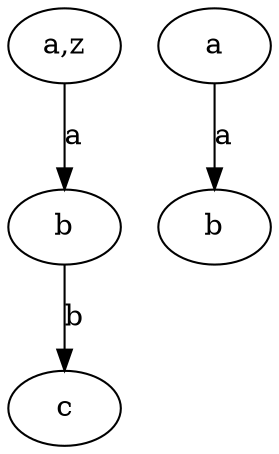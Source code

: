 digraph {
  0 [label = "a,z"];
  1 [label = "b"];
  2 [label = "c"];

  3 [label = "a"];
  4 [label = "b"];

  0 -> 1 [label = "a"];
  1 -> 2 [label = "b"];
  3 -> 4 [label = "a"]
}